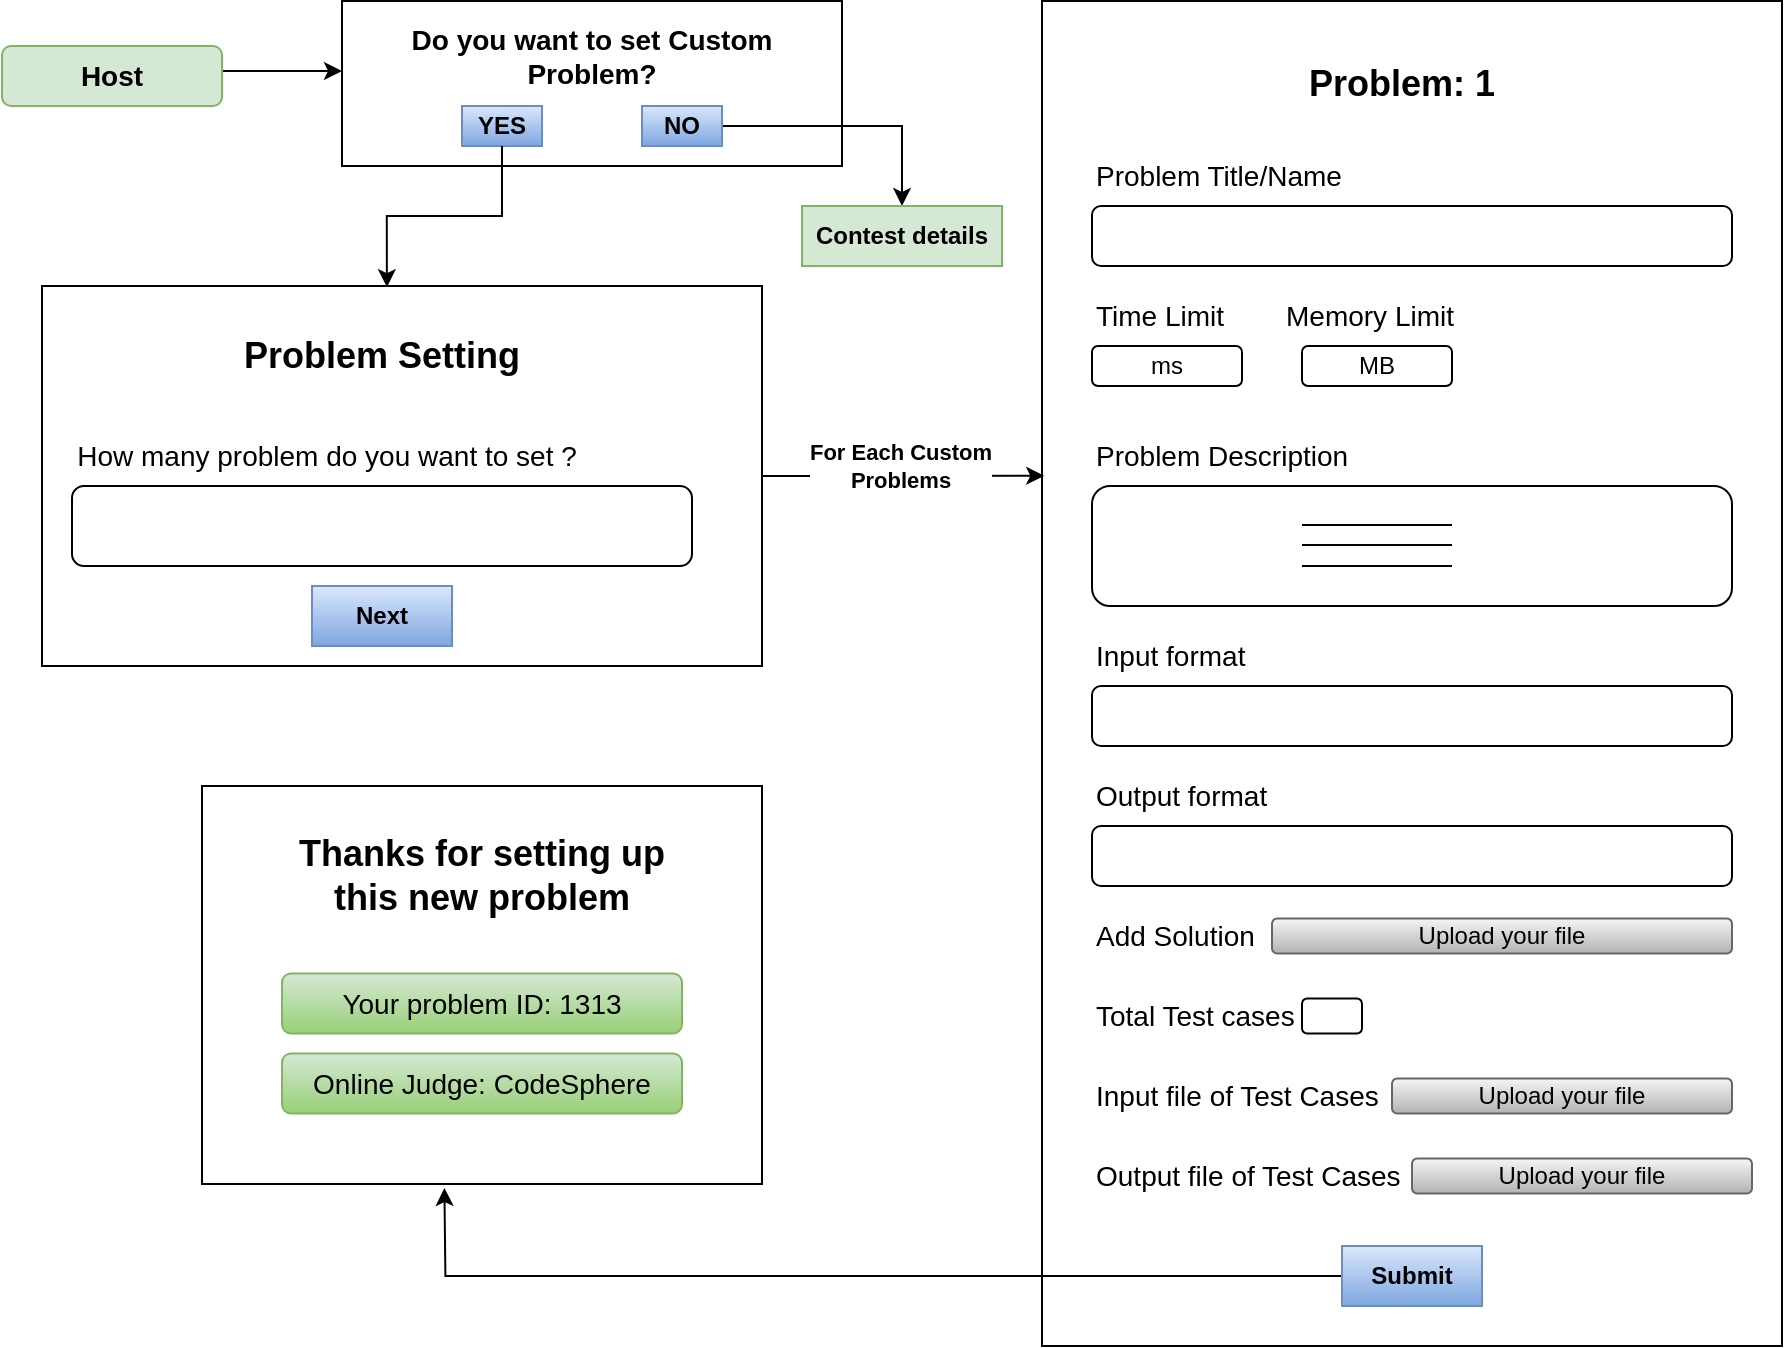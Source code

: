 <mxfile version="24.2.0" type="device">
  <diagram id="nkRy5q7OzSAb-ktJXOIK" name="Page-1">
    <mxGraphModel dx="1050" dy="565" grid="0" gridSize="10" guides="1" tooltips="1" connect="1" arrows="1" fold="1" page="0" pageScale="1" pageWidth="1100" pageHeight="850" math="0" shadow="0">
      <root>
        <mxCell id="0" />
        <mxCell id="1" parent="0" />
        <mxCell id="LvAFzk6MgwHDGyijy54c-16" style="edgeStyle=orthogonalEdgeStyle;rounded=0;orthogonalLoop=1;jettySize=auto;html=1;entryX=0;entryY=0.75;entryDx=0;entryDy=0;" parent="1" source="LvAFzk6MgwHDGyijy54c-2" target="LvAFzk6MgwHDGyijy54c-4" edge="1">
          <mxGeometry relative="1" as="geometry">
            <Array as="points">
              <mxPoint x="200" y="123" />
            </Array>
          </mxGeometry>
        </mxCell>
        <mxCell id="LvAFzk6MgwHDGyijy54c-2" value="&lt;font style=&quot;font-size: 14px;&quot;&gt;&lt;b&gt;Host&lt;/b&gt;&lt;/font&gt;" style="rounded=1;whiteSpace=wrap;html=1;fillColor=#d5e8d4;strokeColor=#82b366;" parent="1" vertex="1">
          <mxGeometry x="60" y="110" width="110" height="30" as="geometry" />
        </mxCell>
        <mxCell id="LvAFzk6MgwHDGyijy54c-3" value="" style="rounded=0;whiteSpace=wrap;html=1;" parent="1" vertex="1">
          <mxGeometry x="230" y="87.5" width="250" height="82.5" as="geometry" />
        </mxCell>
        <mxCell id="LvAFzk6MgwHDGyijy54c-4" value="&lt;font style=&quot;font-size: 14px;&quot;&gt;&lt;b&gt;Do you want to set Custom Problem?&lt;/b&gt;&lt;/font&gt;" style="text;html=1;align=center;verticalAlign=middle;whiteSpace=wrap;rounded=0;" parent="1" vertex="1">
          <mxGeometry x="230" y="100" width="250" height="30" as="geometry" />
        </mxCell>
        <mxCell id="LvAFzk6MgwHDGyijy54c-5" value="&lt;b&gt;YES&lt;/b&gt;" style="rounded=0;whiteSpace=wrap;html=1;fillColor=#dae8fc;strokeColor=#6c8ebf;gradientColor=#7ea6e0;" parent="1" vertex="1">
          <mxGeometry x="290" y="140" width="40" height="20" as="geometry" />
        </mxCell>
        <mxCell id="GmoQfXXvp_u6tKYj_iUC-34" style="edgeStyle=orthogonalEdgeStyle;rounded=0;orthogonalLoop=1;jettySize=auto;html=1;entryX=0.5;entryY=0;entryDx=0;entryDy=0;" parent="1" source="LvAFzk6MgwHDGyijy54c-6" target="GmoQfXXvp_u6tKYj_iUC-33" edge="1">
          <mxGeometry relative="1" as="geometry" />
        </mxCell>
        <mxCell id="LvAFzk6MgwHDGyijy54c-6" value="&lt;b&gt;NO&lt;/b&gt;" style="rounded=0;whiteSpace=wrap;html=1;fillColor=#dae8fc;strokeColor=#6c8ebf;gradientColor=#7ea6e0;" parent="1" vertex="1">
          <mxGeometry x="380" y="140" width="40" height="20" as="geometry" />
        </mxCell>
        <mxCell id="LvAFzk6MgwHDGyijy54c-7" value="" style="rounded=0;whiteSpace=wrap;html=1;" parent="1" vertex="1">
          <mxGeometry x="80" y="230" width="360" height="190" as="geometry" />
        </mxCell>
        <mxCell id="LvAFzk6MgwHDGyijy54c-8" value="&lt;font style=&quot;font-size: 18px;&quot;&gt;&lt;b&gt;Problem Setting&lt;/b&gt;&lt;/font&gt;" style="text;html=1;align=center;verticalAlign=middle;whiteSpace=wrap;rounded=0;" parent="1" vertex="1">
          <mxGeometry x="160" y="250" width="180" height="30" as="geometry" />
        </mxCell>
        <mxCell id="LvAFzk6MgwHDGyijy54c-9" value="" style="rounded=1;whiteSpace=wrap;html=1;" parent="1" vertex="1">
          <mxGeometry x="95" y="330" width="310" height="40" as="geometry" />
        </mxCell>
        <mxCell id="LvAFzk6MgwHDGyijy54c-10" value="&lt;font style=&quot;font-size: 14px;&quot;&gt;How many problem do you want to set ?&lt;/font&gt;" style="text;html=1;align=center;verticalAlign=middle;whiteSpace=wrap;rounded=0;" parent="1" vertex="1">
          <mxGeometry x="90" y="300" width="265" height="30" as="geometry" />
        </mxCell>
        <mxCell id="LvAFzk6MgwHDGyijy54c-11" value="&lt;b&gt;Next&lt;/b&gt;" style="rounded=0;whiteSpace=wrap;html=1;fillColor=#dae8fc;strokeColor=#6c8ebf;gradientColor=#7ea6e0;" parent="1" vertex="1">
          <mxGeometry x="215" y="380" width="70" height="30" as="geometry" />
        </mxCell>
        <mxCell id="LvAFzk6MgwHDGyijy54c-12" value="" style="rounded=0;whiteSpace=wrap;html=1;" parent="1" vertex="1">
          <mxGeometry x="580" y="87.5" width="370" height="672.5" as="geometry" />
        </mxCell>
        <mxCell id="LvAFzk6MgwHDGyijy54c-13" value="&lt;font style=&quot;font-size: 18px;&quot;&gt;&lt;b&gt;Problem: 1&lt;/b&gt;&lt;/font&gt;" style="text;html=1;align=center;verticalAlign=middle;whiteSpace=wrap;rounded=0;" parent="1" vertex="1">
          <mxGeometry x="670" y="113.75" width="180" height="30" as="geometry" />
        </mxCell>
        <mxCell id="LvAFzk6MgwHDGyijy54c-14" value="" style="rounded=1;whiteSpace=wrap;html=1;" parent="1" vertex="1">
          <mxGeometry x="605" y="190" width="320" height="30" as="geometry" />
        </mxCell>
        <mxCell id="LvAFzk6MgwHDGyijy54c-15" value="&lt;font style=&quot;font-size: 14px;&quot;&gt;Problem Title/Name&lt;/font&gt;" style="text;html=1;align=left;verticalAlign=middle;whiteSpace=wrap;rounded=0;" parent="1" vertex="1">
          <mxGeometry x="605" y="160" width="265" height="30" as="geometry" />
        </mxCell>
        <mxCell id="GmoQfXXvp_u6tKYj_iUC-1" value="ms" style="rounded=1;whiteSpace=wrap;html=1;" parent="1" vertex="1">
          <mxGeometry x="605" y="260" width="75" height="20" as="geometry" />
        </mxCell>
        <mxCell id="GmoQfXXvp_u6tKYj_iUC-2" value="&lt;font style=&quot;font-size: 14px;&quot;&gt;Time Limit&lt;/font&gt;" style="text;html=1;align=left;verticalAlign=middle;whiteSpace=wrap;rounded=0;" parent="1" vertex="1">
          <mxGeometry x="605" y="230" width="265" height="30" as="geometry" />
        </mxCell>
        <mxCell id="GmoQfXXvp_u6tKYj_iUC-3" value="MB" style="rounded=1;whiteSpace=wrap;html=1;" parent="1" vertex="1">
          <mxGeometry x="710" y="260" width="75" height="20" as="geometry" />
        </mxCell>
        <mxCell id="GmoQfXXvp_u6tKYj_iUC-4" value="&lt;font style=&quot;font-size: 14px;&quot;&gt;Memory Limit&lt;/font&gt;" style="text;html=1;align=left;verticalAlign=middle;whiteSpace=wrap;rounded=0;" parent="1" vertex="1">
          <mxGeometry x="700" y="230" width="100" height="30" as="geometry" />
        </mxCell>
        <mxCell id="GmoQfXXvp_u6tKYj_iUC-5" value="&lt;font style=&quot;font-size: 14px;&quot;&gt;Problem Description&lt;/font&gt;" style="text;html=1;align=left;verticalAlign=middle;whiteSpace=wrap;rounded=0;" parent="1" vertex="1">
          <mxGeometry x="605" y="300" width="265" height="30" as="geometry" />
        </mxCell>
        <mxCell id="GmoQfXXvp_u6tKYj_iUC-6" value="" style="rounded=1;whiteSpace=wrap;html=1;" parent="1" vertex="1">
          <mxGeometry x="605" y="330" width="320" height="60" as="geometry" />
        </mxCell>
        <mxCell id="GmoQfXXvp_u6tKYj_iUC-7" value="" style="endArrow=none;html=1;rounded=0;" parent="1" edge="1">
          <mxGeometry width="50" height="50" relative="1" as="geometry">
            <mxPoint x="785" y="349.5" as="sourcePoint" />
            <mxPoint x="710" y="349.5" as="targetPoint" />
          </mxGeometry>
        </mxCell>
        <mxCell id="GmoQfXXvp_u6tKYj_iUC-8" value="" style="endArrow=none;html=1;rounded=0;" parent="1" edge="1">
          <mxGeometry width="50" height="50" relative="1" as="geometry">
            <mxPoint x="785" y="359.5" as="sourcePoint" />
            <mxPoint x="710" y="359.5" as="targetPoint" />
          </mxGeometry>
        </mxCell>
        <mxCell id="GmoQfXXvp_u6tKYj_iUC-9" value="" style="endArrow=none;html=1;rounded=0;" parent="1" edge="1">
          <mxGeometry width="50" height="50" relative="1" as="geometry">
            <mxPoint x="785" y="370" as="sourcePoint" />
            <mxPoint x="710" y="370" as="targetPoint" />
          </mxGeometry>
        </mxCell>
        <mxCell id="GmoQfXXvp_u6tKYj_iUC-10" value="&lt;font style=&quot;font-size: 14px;&quot;&gt;Input format&lt;/font&gt;" style="text;html=1;align=left;verticalAlign=middle;whiteSpace=wrap;rounded=0;" parent="1" vertex="1">
          <mxGeometry x="605" y="400" width="265" height="30" as="geometry" />
        </mxCell>
        <mxCell id="GmoQfXXvp_u6tKYj_iUC-11" value="" style="rounded=1;whiteSpace=wrap;html=1;" parent="1" vertex="1">
          <mxGeometry x="605" y="430" width="320" height="30" as="geometry" />
        </mxCell>
        <mxCell id="GmoQfXXvp_u6tKYj_iUC-12" value="&lt;font style=&quot;font-size: 14px;&quot;&gt;Output format&lt;/font&gt;" style="text;html=1;align=left;verticalAlign=middle;whiteSpace=wrap;rounded=0;" parent="1" vertex="1">
          <mxGeometry x="605" y="470" width="265" height="30" as="geometry" />
        </mxCell>
        <mxCell id="GmoQfXXvp_u6tKYj_iUC-13" value="" style="rounded=1;whiteSpace=wrap;html=1;" parent="1" vertex="1">
          <mxGeometry x="605" y="500" width="320" height="30" as="geometry" />
        </mxCell>
        <mxCell id="GmoQfXXvp_u6tKYj_iUC-14" value="&lt;font style=&quot;font-size: 14px;&quot;&gt;Add Solution&lt;/font&gt;" style="text;html=1;align=left;verticalAlign=middle;whiteSpace=wrap;rounded=0;" parent="1" vertex="1">
          <mxGeometry x="605" y="540" width="265" height="30" as="geometry" />
        </mxCell>
        <mxCell id="GmoQfXXvp_u6tKYj_iUC-15" value="Upload your file" style="rounded=1;whiteSpace=wrap;html=1;fillColor=#f5f5f5;gradientColor=#b3b3b3;strokeColor=#666666;" parent="1" vertex="1">
          <mxGeometry x="695" y="546.25" width="230" height="17.5" as="geometry" />
        </mxCell>
        <mxCell id="GmoQfXXvp_u6tKYj_iUC-16" value="&lt;font style=&quot;font-size: 14px;&quot;&gt;Total Test cases&lt;/font&gt;" style="text;html=1;align=left;verticalAlign=middle;whiteSpace=wrap;rounded=0;" parent="1" vertex="1">
          <mxGeometry x="605" y="580" width="105" height="30" as="geometry" />
        </mxCell>
        <mxCell id="GmoQfXXvp_u6tKYj_iUC-17" value="" style="rounded=1;whiteSpace=wrap;html=1;" parent="1" vertex="1">
          <mxGeometry x="710" y="586.25" width="30" height="17.5" as="geometry" />
        </mxCell>
        <mxCell id="GmoQfXXvp_u6tKYj_iUC-18" value="&lt;span style=&quot;font-size: 14px;&quot;&gt;Input file of Test Cases&lt;/span&gt;" style="text;html=1;align=left;verticalAlign=middle;whiteSpace=wrap;rounded=0;" parent="1" vertex="1">
          <mxGeometry x="605" y="620" width="145" height="30" as="geometry" />
        </mxCell>
        <mxCell id="GmoQfXXvp_u6tKYj_iUC-19" value="Upload your file" style="rounded=1;whiteSpace=wrap;html=1;fillColor=#f5f5f5;gradientColor=#b3b3b3;strokeColor=#666666;" parent="1" vertex="1">
          <mxGeometry x="755" y="626.25" width="170" height="17.5" as="geometry" />
        </mxCell>
        <mxCell id="GmoQfXXvp_u6tKYj_iUC-20" value="&lt;span style=&quot;font-size: 14px;&quot;&gt;Output file of Test Cases&lt;/span&gt;" style="text;html=1;align=left;verticalAlign=middle;whiteSpace=wrap;rounded=0;" parent="1" vertex="1">
          <mxGeometry x="605" y="660" width="160" height="30" as="geometry" />
        </mxCell>
        <mxCell id="GmoQfXXvp_u6tKYj_iUC-21" value="Upload your file" style="rounded=1;whiteSpace=wrap;html=1;fillColor=#f5f5f5;gradientColor=#b3b3b3;strokeColor=#666666;" parent="1" vertex="1">
          <mxGeometry x="765" y="666.25" width="170" height="17.5" as="geometry" />
        </mxCell>
        <mxCell id="-qnyn-EYZJDO4bNaORCo-1" style="edgeStyle=orthogonalEdgeStyle;rounded=0;orthogonalLoop=1;jettySize=auto;html=1;" edge="1" parent="1" source="GmoQfXXvp_u6tKYj_iUC-23">
          <mxGeometry relative="1" as="geometry">
            <mxPoint x="281.2" y="681" as="targetPoint" />
          </mxGeometry>
        </mxCell>
        <mxCell id="GmoQfXXvp_u6tKYj_iUC-23" value="&lt;b&gt;Submit&lt;/b&gt;" style="rounded=0;whiteSpace=wrap;html=1;fillColor=#dae8fc;strokeColor=#6c8ebf;gradientColor=#7ea6e0;" parent="1" vertex="1">
          <mxGeometry x="730" y="710" width="70" height="30" as="geometry" />
        </mxCell>
        <mxCell id="GmoQfXXvp_u6tKYj_iUC-24" style="edgeStyle=orthogonalEdgeStyle;rounded=0;orthogonalLoop=1;jettySize=auto;html=1;entryX=0.003;entryY=0.353;entryDx=0;entryDy=0;entryPerimeter=0;" parent="1" source="LvAFzk6MgwHDGyijy54c-7" target="LvAFzk6MgwHDGyijy54c-12" edge="1">
          <mxGeometry relative="1" as="geometry" />
        </mxCell>
        <mxCell id="GmoQfXXvp_u6tKYj_iUC-25" value="&lt;b&gt;For Each Custom&lt;/b&gt;&lt;div&gt;&lt;b&gt;Problems&lt;/b&gt;&lt;/div&gt;" style="edgeLabel;html=1;align=center;verticalAlign=middle;resizable=0;points=[];" parent="GmoQfXXvp_u6tKYj_iUC-24" vertex="1" connectable="0">
          <mxGeometry x="-0.007" y="5" relative="1" as="geometry">
            <mxPoint x="-1" as="offset" />
          </mxGeometry>
        </mxCell>
        <mxCell id="GmoQfXXvp_u6tKYj_iUC-26" style="edgeStyle=orthogonalEdgeStyle;rounded=0;orthogonalLoop=1;jettySize=auto;html=1;entryX=0.479;entryY=0.003;entryDx=0;entryDy=0;entryPerimeter=0;" parent="1" source="LvAFzk6MgwHDGyijy54c-5" target="LvAFzk6MgwHDGyijy54c-7" edge="1">
          <mxGeometry relative="1" as="geometry" />
        </mxCell>
        <mxCell id="GmoQfXXvp_u6tKYj_iUC-27" value="" style="rounded=0;whiteSpace=wrap;html=1;" parent="1" vertex="1">
          <mxGeometry x="160" y="480" width="280" height="199" as="geometry" />
        </mxCell>
        <mxCell id="GmoQfXXvp_u6tKYj_iUC-29" value="&lt;b&gt;&lt;font style=&quot;font-size: 18px;&quot;&gt;Thanks for setting up this new problem&lt;/font&gt;&lt;/b&gt;" style="text;html=1;align=center;verticalAlign=middle;whiteSpace=wrap;rounded=0;" parent="1" vertex="1">
          <mxGeometry x="200" y="500" width="200" height="50" as="geometry" />
        </mxCell>
        <mxCell id="GmoQfXXvp_u6tKYj_iUC-30" value="&lt;font style=&quot;font-size: 14px;&quot;&gt;Your problem ID: 1313&lt;/font&gt;" style="rounded=1;whiteSpace=wrap;html=1;fillColor=#d5e8d4;gradientColor=#97d077;strokeColor=#82b366;" parent="1" vertex="1">
          <mxGeometry x="200" y="573.75" width="200" height="30" as="geometry" />
        </mxCell>
        <mxCell id="GmoQfXXvp_u6tKYj_iUC-33" value="&lt;b&gt;Contest details&lt;/b&gt;" style="rounded=0;whiteSpace=wrap;html=1;fillColor=#d5e8d4;strokeColor=#82b366;" parent="1" vertex="1">
          <mxGeometry x="460" y="190" width="100" height="30" as="geometry" />
        </mxCell>
        <mxCell id="GmoQfXXvp_u6tKYj_iUC-35" value="&lt;font style=&quot;font-size: 14px;&quot;&gt;Online Judge: CodeSphere&lt;/font&gt;" style="rounded=1;whiteSpace=wrap;html=1;fillColor=#d5e8d4;gradientColor=#97d077;strokeColor=#82b366;" parent="1" vertex="1">
          <mxGeometry x="200" y="613.75" width="200" height="30" as="geometry" />
        </mxCell>
      </root>
    </mxGraphModel>
  </diagram>
</mxfile>
